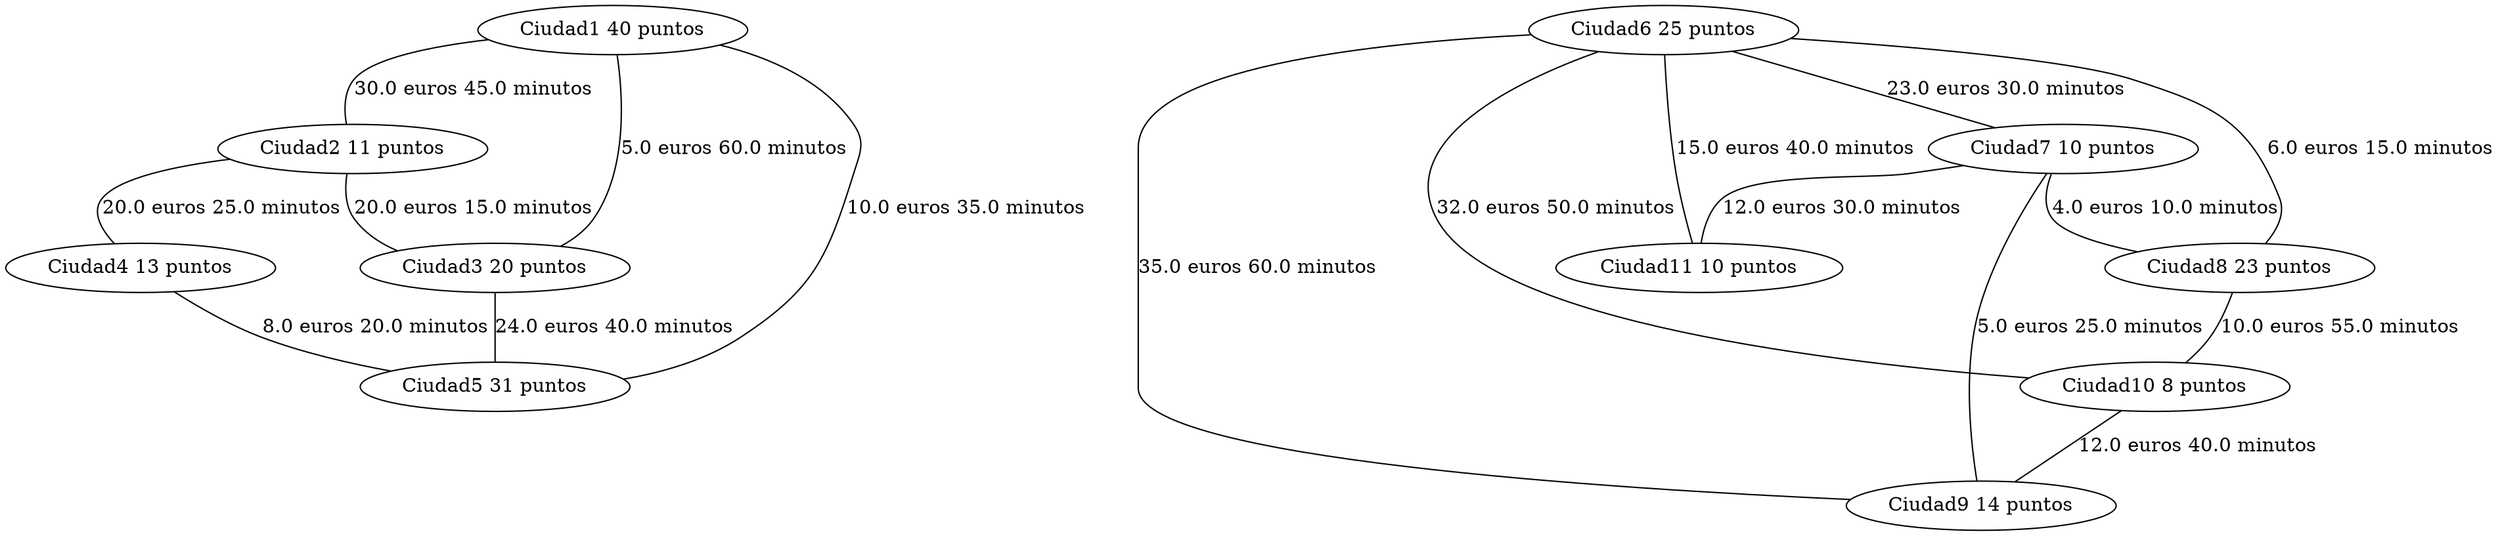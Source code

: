 strict graph G {
  1 [ color="black" label="Ciudad1 40 puntos" ];
  2 [ color="black" label="Ciudad2 11 puntos" ];
  3 [ color="black" label="Ciudad3 20 puntos" ];
  4 [ color="black" label="Ciudad4 13 puntos" ];
  5 [ color="black" label="Ciudad5 31 puntos" ];
  6 [ color="black" label="Ciudad6 25 puntos" ];
  7 [ color="black" label="Ciudad7 10 puntos" ];
  8 [ color="black" label="Ciudad8 23 puntos" ];
  9 [ color="black" label="Ciudad9 14 puntos" ];
  10 [ color="black" label="Ciudad10 8 puntos" ];
  11 [ color="black" label="Ciudad11 10 puntos" ];
  1 -- 2 [ color="black" label="30.0 euros 45.0 minutos" ];
  2 -- 3 [ color="black" label="20.0 euros 15.0 minutos" ];
  3 -- 5 [ color="black" label="24.0 euros 40.0 minutos" ];
  2 -- 4 [ color="black" label="20.0 euros 25.0 minutos" ];
  4 -- 5 [ color="black" label="8.0 euros 20.0 minutos" ];
  1 -- 3 [ color="black" label="5.0 euros 60.0 minutos" ];
  5 -- 1 [ color="black" label="10.0 euros 35.0 minutos" ];
  6 -- 8 [ color="black" label="6.0 euros 15.0 minutos" ];
  9 -- 6 [ color="black" label="35.0 euros 60.0 minutos" ];
  8 -- 10 [ color="black" label="10.0 euros 55.0 minutos" ];
  10 -- 9 [ color="black" label="12.0 euros 40.0 minutos" ];
  6 -- 10 [ color="black" label="32.0 euros 50.0 minutos" ];
  6 -- 7 [ color="black" label="23.0 euros 30.0 minutos" ];
  7 -- 9 [ color="black" label="5.0 euros 25.0 minutos" ];
  7 -- 11 [ color="black" label="12.0 euros 30.0 minutos" ];
  11 -- 6 [ color="black" label="15.0 euros 40.0 minutos" ];
  7 -- 8 [ color="black" label="4.0 euros 10.0 minutos" ];
}
